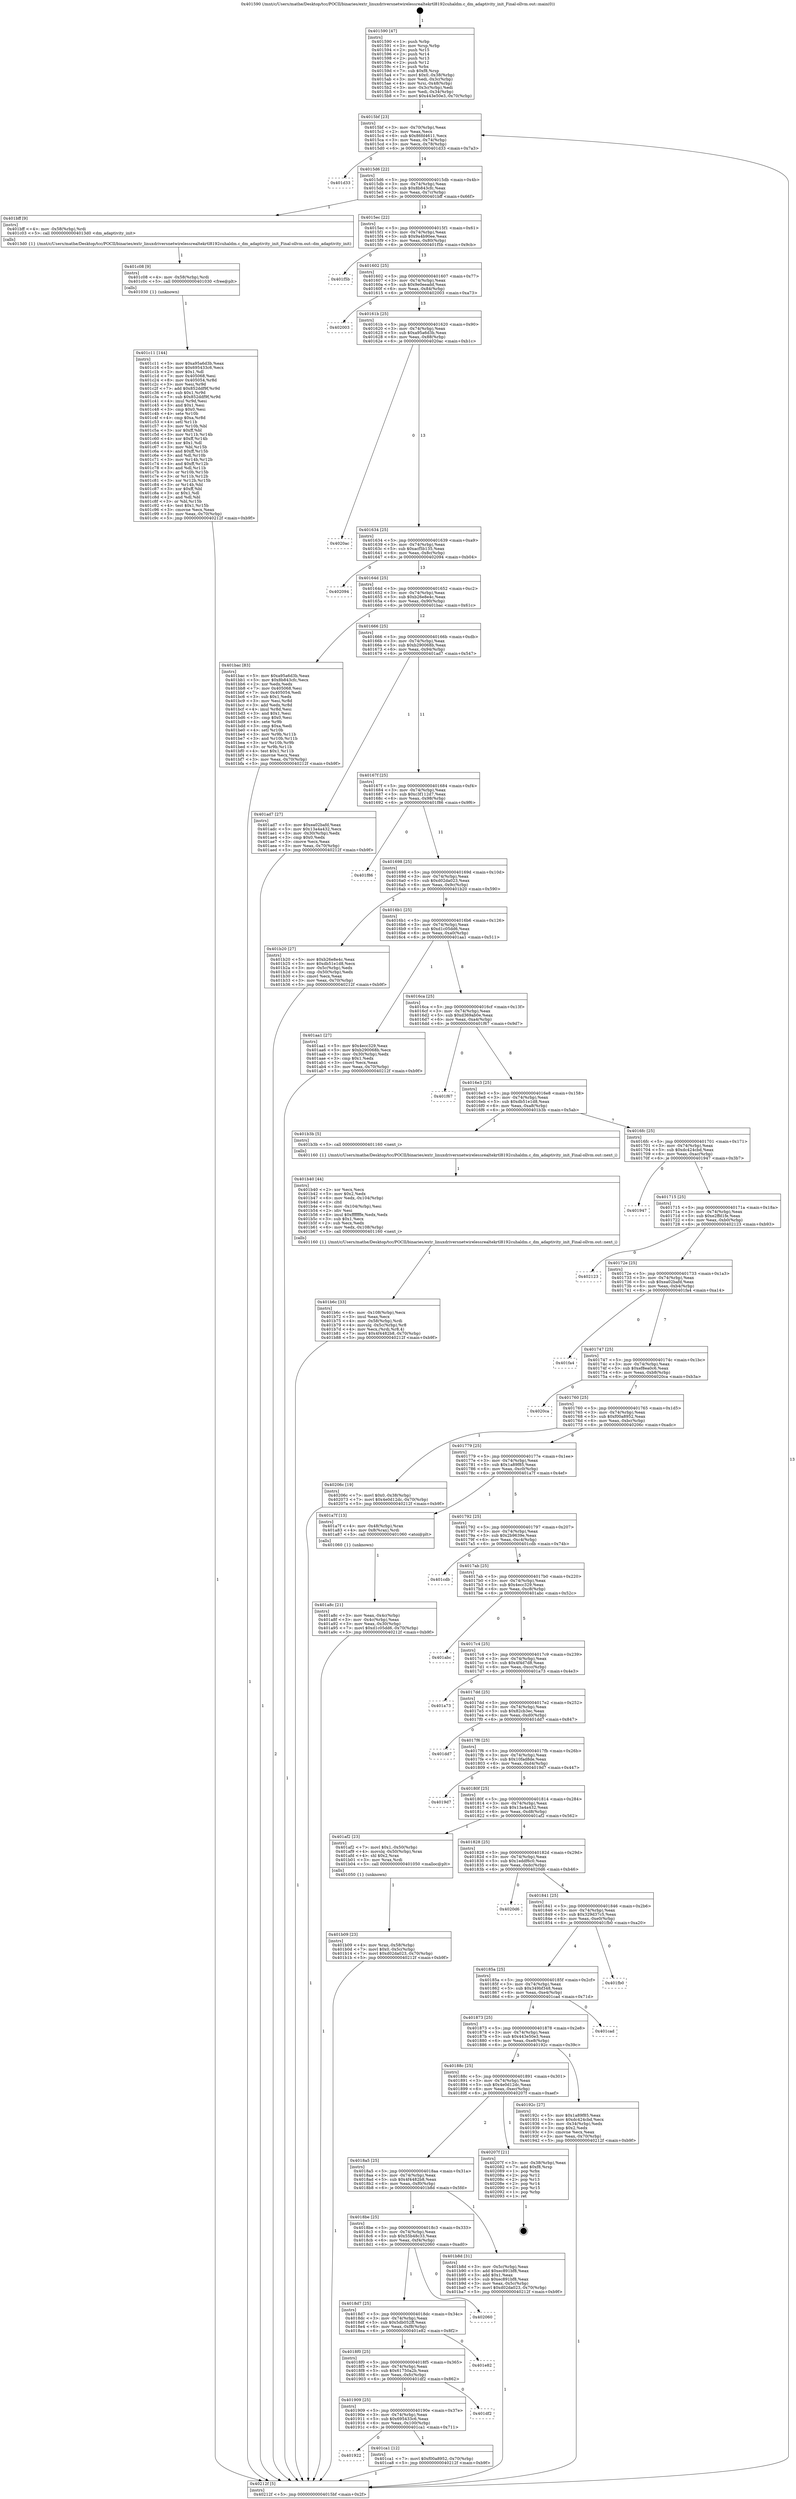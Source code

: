 digraph "0x401590" {
  label = "0x401590 (/mnt/c/Users/mathe/Desktop/tcc/POCII/binaries/extr_linuxdriversnetwirelessrealtekrtl8192cuhaldm.c_dm_adaptivity_init_Final-ollvm.out::main(0))"
  labelloc = "t"
  node[shape=record]

  Entry [label="",width=0.3,height=0.3,shape=circle,fillcolor=black,style=filled]
  "0x4015bf" [label="{
     0x4015bf [23]\l
     | [instrs]\l
     &nbsp;&nbsp;0x4015bf \<+3\>: mov -0x70(%rbp),%eax\l
     &nbsp;&nbsp;0x4015c2 \<+2\>: mov %eax,%ecx\l
     &nbsp;&nbsp;0x4015c4 \<+6\>: sub $0x86fd4611,%ecx\l
     &nbsp;&nbsp;0x4015ca \<+3\>: mov %eax,-0x74(%rbp)\l
     &nbsp;&nbsp;0x4015cd \<+3\>: mov %ecx,-0x78(%rbp)\l
     &nbsp;&nbsp;0x4015d0 \<+6\>: je 0000000000401d33 \<main+0x7a3\>\l
  }"]
  "0x401d33" [label="{
     0x401d33\l
  }", style=dashed]
  "0x4015d6" [label="{
     0x4015d6 [22]\l
     | [instrs]\l
     &nbsp;&nbsp;0x4015d6 \<+5\>: jmp 00000000004015db \<main+0x4b\>\l
     &nbsp;&nbsp;0x4015db \<+3\>: mov -0x74(%rbp),%eax\l
     &nbsp;&nbsp;0x4015de \<+5\>: sub $0x8b843cfc,%eax\l
     &nbsp;&nbsp;0x4015e3 \<+3\>: mov %eax,-0x7c(%rbp)\l
     &nbsp;&nbsp;0x4015e6 \<+6\>: je 0000000000401bff \<main+0x66f\>\l
  }"]
  Exit [label="",width=0.3,height=0.3,shape=circle,fillcolor=black,style=filled,peripheries=2]
  "0x401bff" [label="{
     0x401bff [9]\l
     | [instrs]\l
     &nbsp;&nbsp;0x401bff \<+4\>: mov -0x58(%rbp),%rdi\l
     &nbsp;&nbsp;0x401c03 \<+5\>: call 00000000004013d0 \<dm_adaptivity_init\>\l
     | [calls]\l
     &nbsp;&nbsp;0x4013d0 \{1\} (/mnt/c/Users/mathe/Desktop/tcc/POCII/binaries/extr_linuxdriversnetwirelessrealtekrtl8192cuhaldm.c_dm_adaptivity_init_Final-ollvm.out::dm_adaptivity_init)\l
  }"]
  "0x4015ec" [label="{
     0x4015ec [22]\l
     | [instrs]\l
     &nbsp;&nbsp;0x4015ec \<+5\>: jmp 00000000004015f1 \<main+0x61\>\l
     &nbsp;&nbsp;0x4015f1 \<+3\>: mov -0x74(%rbp),%eax\l
     &nbsp;&nbsp;0x4015f4 \<+5\>: sub $0x9a4b90ee,%eax\l
     &nbsp;&nbsp;0x4015f9 \<+3\>: mov %eax,-0x80(%rbp)\l
     &nbsp;&nbsp;0x4015fc \<+6\>: je 0000000000401f5b \<main+0x9cb\>\l
  }"]
  "0x401922" [label="{
     0x401922\l
  }", style=dashed]
  "0x401f5b" [label="{
     0x401f5b\l
  }", style=dashed]
  "0x401602" [label="{
     0x401602 [25]\l
     | [instrs]\l
     &nbsp;&nbsp;0x401602 \<+5\>: jmp 0000000000401607 \<main+0x77\>\l
     &nbsp;&nbsp;0x401607 \<+3\>: mov -0x74(%rbp),%eax\l
     &nbsp;&nbsp;0x40160a \<+5\>: sub $0x9e0eeadd,%eax\l
     &nbsp;&nbsp;0x40160f \<+6\>: mov %eax,-0x84(%rbp)\l
     &nbsp;&nbsp;0x401615 \<+6\>: je 0000000000402003 \<main+0xa73\>\l
  }"]
  "0x401ca1" [label="{
     0x401ca1 [12]\l
     | [instrs]\l
     &nbsp;&nbsp;0x401ca1 \<+7\>: movl $0xf00a8952,-0x70(%rbp)\l
     &nbsp;&nbsp;0x401ca8 \<+5\>: jmp 000000000040212f \<main+0xb9f\>\l
  }"]
  "0x402003" [label="{
     0x402003\l
  }", style=dashed]
  "0x40161b" [label="{
     0x40161b [25]\l
     | [instrs]\l
     &nbsp;&nbsp;0x40161b \<+5\>: jmp 0000000000401620 \<main+0x90\>\l
     &nbsp;&nbsp;0x401620 \<+3\>: mov -0x74(%rbp),%eax\l
     &nbsp;&nbsp;0x401623 \<+5\>: sub $0xa95a6d3b,%eax\l
     &nbsp;&nbsp;0x401628 \<+6\>: mov %eax,-0x88(%rbp)\l
     &nbsp;&nbsp;0x40162e \<+6\>: je 00000000004020ac \<main+0xb1c\>\l
  }"]
  "0x401909" [label="{
     0x401909 [25]\l
     | [instrs]\l
     &nbsp;&nbsp;0x401909 \<+5\>: jmp 000000000040190e \<main+0x37e\>\l
     &nbsp;&nbsp;0x40190e \<+3\>: mov -0x74(%rbp),%eax\l
     &nbsp;&nbsp;0x401911 \<+5\>: sub $0x695433c6,%eax\l
     &nbsp;&nbsp;0x401916 \<+6\>: mov %eax,-0x100(%rbp)\l
     &nbsp;&nbsp;0x40191c \<+6\>: je 0000000000401ca1 \<main+0x711\>\l
  }"]
  "0x4020ac" [label="{
     0x4020ac\l
  }", style=dashed]
  "0x401634" [label="{
     0x401634 [25]\l
     | [instrs]\l
     &nbsp;&nbsp;0x401634 \<+5\>: jmp 0000000000401639 \<main+0xa9\>\l
     &nbsp;&nbsp;0x401639 \<+3\>: mov -0x74(%rbp),%eax\l
     &nbsp;&nbsp;0x40163c \<+5\>: sub $0xacf5b135,%eax\l
     &nbsp;&nbsp;0x401641 \<+6\>: mov %eax,-0x8c(%rbp)\l
     &nbsp;&nbsp;0x401647 \<+6\>: je 0000000000402094 \<main+0xb04\>\l
  }"]
  "0x401df2" [label="{
     0x401df2\l
  }", style=dashed]
  "0x402094" [label="{
     0x402094\l
  }", style=dashed]
  "0x40164d" [label="{
     0x40164d [25]\l
     | [instrs]\l
     &nbsp;&nbsp;0x40164d \<+5\>: jmp 0000000000401652 \<main+0xc2\>\l
     &nbsp;&nbsp;0x401652 \<+3\>: mov -0x74(%rbp),%eax\l
     &nbsp;&nbsp;0x401655 \<+5\>: sub $0xb26e8e4c,%eax\l
     &nbsp;&nbsp;0x40165a \<+6\>: mov %eax,-0x90(%rbp)\l
     &nbsp;&nbsp;0x401660 \<+6\>: je 0000000000401bac \<main+0x61c\>\l
  }"]
  "0x4018f0" [label="{
     0x4018f0 [25]\l
     | [instrs]\l
     &nbsp;&nbsp;0x4018f0 \<+5\>: jmp 00000000004018f5 \<main+0x365\>\l
     &nbsp;&nbsp;0x4018f5 \<+3\>: mov -0x74(%rbp),%eax\l
     &nbsp;&nbsp;0x4018f8 \<+5\>: sub $0x61750a2b,%eax\l
     &nbsp;&nbsp;0x4018fd \<+6\>: mov %eax,-0xfc(%rbp)\l
     &nbsp;&nbsp;0x401903 \<+6\>: je 0000000000401df2 \<main+0x862\>\l
  }"]
  "0x401bac" [label="{
     0x401bac [83]\l
     | [instrs]\l
     &nbsp;&nbsp;0x401bac \<+5\>: mov $0xa95a6d3b,%eax\l
     &nbsp;&nbsp;0x401bb1 \<+5\>: mov $0x8b843cfc,%ecx\l
     &nbsp;&nbsp;0x401bb6 \<+2\>: xor %edx,%edx\l
     &nbsp;&nbsp;0x401bb8 \<+7\>: mov 0x405068,%esi\l
     &nbsp;&nbsp;0x401bbf \<+7\>: mov 0x405054,%edi\l
     &nbsp;&nbsp;0x401bc6 \<+3\>: sub $0x1,%edx\l
     &nbsp;&nbsp;0x401bc9 \<+3\>: mov %esi,%r8d\l
     &nbsp;&nbsp;0x401bcc \<+3\>: add %edx,%r8d\l
     &nbsp;&nbsp;0x401bcf \<+4\>: imul %r8d,%esi\l
     &nbsp;&nbsp;0x401bd3 \<+3\>: and $0x1,%esi\l
     &nbsp;&nbsp;0x401bd6 \<+3\>: cmp $0x0,%esi\l
     &nbsp;&nbsp;0x401bd9 \<+4\>: sete %r9b\l
     &nbsp;&nbsp;0x401bdd \<+3\>: cmp $0xa,%edi\l
     &nbsp;&nbsp;0x401be0 \<+4\>: setl %r10b\l
     &nbsp;&nbsp;0x401be4 \<+3\>: mov %r9b,%r11b\l
     &nbsp;&nbsp;0x401be7 \<+3\>: and %r10b,%r11b\l
     &nbsp;&nbsp;0x401bea \<+3\>: xor %r10b,%r9b\l
     &nbsp;&nbsp;0x401bed \<+3\>: or %r9b,%r11b\l
     &nbsp;&nbsp;0x401bf0 \<+4\>: test $0x1,%r11b\l
     &nbsp;&nbsp;0x401bf4 \<+3\>: cmovne %ecx,%eax\l
     &nbsp;&nbsp;0x401bf7 \<+3\>: mov %eax,-0x70(%rbp)\l
     &nbsp;&nbsp;0x401bfa \<+5\>: jmp 000000000040212f \<main+0xb9f\>\l
  }"]
  "0x401666" [label="{
     0x401666 [25]\l
     | [instrs]\l
     &nbsp;&nbsp;0x401666 \<+5\>: jmp 000000000040166b \<main+0xdb\>\l
     &nbsp;&nbsp;0x40166b \<+3\>: mov -0x74(%rbp),%eax\l
     &nbsp;&nbsp;0x40166e \<+5\>: sub $0xb290068b,%eax\l
     &nbsp;&nbsp;0x401673 \<+6\>: mov %eax,-0x94(%rbp)\l
     &nbsp;&nbsp;0x401679 \<+6\>: je 0000000000401ad7 \<main+0x547\>\l
  }"]
  "0x401e82" [label="{
     0x401e82\l
  }", style=dashed]
  "0x401ad7" [label="{
     0x401ad7 [27]\l
     | [instrs]\l
     &nbsp;&nbsp;0x401ad7 \<+5\>: mov $0xea02bafd,%eax\l
     &nbsp;&nbsp;0x401adc \<+5\>: mov $0x13a4a432,%ecx\l
     &nbsp;&nbsp;0x401ae1 \<+3\>: mov -0x30(%rbp),%edx\l
     &nbsp;&nbsp;0x401ae4 \<+3\>: cmp $0x0,%edx\l
     &nbsp;&nbsp;0x401ae7 \<+3\>: cmove %ecx,%eax\l
     &nbsp;&nbsp;0x401aea \<+3\>: mov %eax,-0x70(%rbp)\l
     &nbsp;&nbsp;0x401aed \<+5\>: jmp 000000000040212f \<main+0xb9f\>\l
  }"]
  "0x40167f" [label="{
     0x40167f [25]\l
     | [instrs]\l
     &nbsp;&nbsp;0x40167f \<+5\>: jmp 0000000000401684 \<main+0xf4\>\l
     &nbsp;&nbsp;0x401684 \<+3\>: mov -0x74(%rbp),%eax\l
     &nbsp;&nbsp;0x401687 \<+5\>: sub $0xc3f112d7,%eax\l
     &nbsp;&nbsp;0x40168c \<+6\>: mov %eax,-0x98(%rbp)\l
     &nbsp;&nbsp;0x401692 \<+6\>: je 0000000000401f86 \<main+0x9f6\>\l
  }"]
  "0x4018d7" [label="{
     0x4018d7 [25]\l
     | [instrs]\l
     &nbsp;&nbsp;0x4018d7 \<+5\>: jmp 00000000004018dc \<main+0x34c\>\l
     &nbsp;&nbsp;0x4018dc \<+3\>: mov -0x74(%rbp),%eax\l
     &nbsp;&nbsp;0x4018df \<+5\>: sub $0x5db052ff,%eax\l
     &nbsp;&nbsp;0x4018e4 \<+6\>: mov %eax,-0xf8(%rbp)\l
     &nbsp;&nbsp;0x4018ea \<+6\>: je 0000000000401e82 \<main+0x8f2\>\l
  }"]
  "0x401f86" [label="{
     0x401f86\l
  }", style=dashed]
  "0x401698" [label="{
     0x401698 [25]\l
     | [instrs]\l
     &nbsp;&nbsp;0x401698 \<+5\>: jmp 000000000040169d \<main+0x10d\>\l
     &nbsp;&nbsp;0x40169d \<+3\>: mov -0x74(%rbp),%eax\l
     &nbsp;&nbsp;0x4016a0 \<+5\>: sub $0xd02da023,%eax\l
     &nbsp;&nbsp;0x4016a5 \<+6\>: mov %eax,-0x9c(%rbp)\l
     &nbsp;&nbsp;0x4016ab \<+6\>: je 0000000000401b20 \<main+0x590\>\l
  }"]
  "0x402060" [label="{
     0x402060\l
  }", style=dashed]
  "0x401b20" [label="{
     0x401b20 [27]\l
     | [instrs]\l
     &nbsp;&nbsp;0x401b20 \<+5\>: mov $0xb26e8e4c,%eax\l
     &nbsp;&nbsp;0x401b25 \<+5\>: mov $0xdb51e1d8,%ecx\l
     &nbsp;&nbsp;0x401b2a \<+3\>: mov -0x5c(%rbp),%edx\l
     &nbsp;&nbsp;0x401b2d \<+3\>: cmp -0x50(%rbp),%edx\l
     &nbsp;&nbsp;0x401b30 \<+3\>: cmovl %ecx,%eax\l
     &nbsp;&nbsp;0x401b33 \<+3\>: mov %eax,-0x70(%rbp)\l
     &nbsp;&nbsp;0x401b36 \<+5\>: jmp 000000000040212f \<main+0xb9f\>\l
  }"]
  "0x4016b1" [label="{
     0x4016b1 [25]\l
     | [instrs]\l
     &nbsp;&nbsp;0x4016b1 \<+5\>: jmp 00000000004016b6 \<main+0x126\>\l
     &nbsp;&nbsp;0x4016b6 \<+3\>: mov -0x74(%rbp),%eax\l
     &nbsp;&nbsp;0x4016b9 \<+5\>: sub $0xd1c05dd6,%eax\l
     &nbsp;&nbsp;0x4016be \<+6\>: mov %eax,-0xa0(%rbp)\l
     &nbsp;&nbsp;0x4016c4 \<+6\>: je 0000000000401aa1 \<main+0x511\>\l
  }"]
  "0x401c11" [label="{
     0x401c11 [144]\l
     | [instrs]\l
     &nbsp;&nbsp;0x401c11 \<+5\>: mov $0xa95a6d3b,%eax\l
     &nbsp;&nbsp;0x401c16 \<+5\>: mov $0x695433c6,%ecx\l
     &nbsp;&nbsp;0x401c1b \<+2\>: mov $0x1,%dl\l
     &nbsp;&nbsp;0x401c1d \<+7\>: mov 0x405068,%esi\l
     &nbsp;&nbsp;0x401c24 \<+8\>: mov 0x405054,%r8d\l
     &nbsp;&nbsp;0x401c2c \<+3\>: mov %esi,%r9d\l
     &nbsp;&nbsp;0x401c2f \<+7\>: add $0x852ddf9f,%r9d\l
     &nbsp;&nbsp;0x401c36 \<+4\>: sub $0x1,%r9d\l
     &nbsp;&nbsp;0x401c3a \<+7\>: sub $0x852ddf9f,%r9d\l
     &nbsp;&nbsp;0x401c41 \<+4\>: imul %r9d,%esi\l
     &nbsp;&nbsp;0x401c45 \<+3\>: and $0x1,%esi\l
     &nbsp;&nbsp;0x401c48 \<+3\>: cmp $0x0,%esi\l
     &nbsp;&nbsp;0x401c4b \<+4\>: sete %r10b\l
     &nbsp;&nbsp;0x401c4f \<+4\>: cmp $0xa,%r8d\l
     &nbsp;&nbsp;0x401c53 \<+4\>: setl %r11b\l
     &nbsp;&nbsp;0x401c57 \<+3\>: mov %r10b,%bl\l
     &nbsp;&nbsp;0x401c5a \<+3\>: xor $0xff,%bl\l
     &nbsp;&nbsp;0x401c5d \<+3\>: mov %r11b,%r14b\l
     &nbsp;&nbsp;0x401c60 \<+4\>: xor $0xff,%r14b\l
     &nbsp;&nbsp;0x401c64 \<+3\>: xor $0x1,%dl\l
     &nbsp;&nbsp;0x401c67 \<+3\>: mov %bl,%r15b\l
     &nbsp;&nbsp;0x401c6a \<+4\>: and $0xff,%r15b\l
     &nbsp;&nbsp;0x401c6e \<+3\>: and %dl,%r10b\l
     &nbsp;&nbsp;0x401c71 \<+3\>: mov %r14b,%r12b\l
     &nbsp;&nbsp;0x401c74 \<+4\>: and $0xff,%r12b\l
     &nbsp;&nbsp;0x401c78 \<+3\>: and %dl,%r11b\l
     &nbsp;&nbsp;0x401c7b \<+3\>: or %r10b,%r15b\l
     &nbsp;&nbsp;0x401c7e \<+3\>: or %r11b,%r12b\l
     &nbsp;&nbsp;0x401c81 \<+3\>: xor %r12b,%r15b\l
     &nbsp;&nbsp;0x401c84 \<+3\>: or %r14b,%bl\l
     &nbsp;&nbsp;0x401c87 \<+3\>: xor $0xff,%bl\l
     &nbsp;&nbsp;0x401c8a \<+3\>: or $0x1,%dl\l
     &nbsp;&nbsp;0x401c8d \<+2\>: and %dl,%bl\l
     &nbsp;&nbsp;0x401c8f \<+3\>: or %bl,%r15b\l
     &nbsp;&nbsp;0x401c92 \<+4\>: test $0x1,%r15b\l
     &nbsp;&nbsp;0x401c96 \<+3\>: cmovne %ecx,%eax\l
     &nbsp;&nbsp;0x401c99 \<+3\>: mov %eax,-0x70(%rbp)\l
     &nbsp;&nbsp;0x401c9c \<+5\>: jmp 000000000040212f \<main+0xb9f\>\l
  }"]
  "0x401aa1" [label="{
     0x401aa1 [27]\l
     | [instrs]\l
     &nbsp;&nbsp;0x401aa1 \<+5\>: mov $0x4ecc329,%eax\l
     &nbsp;&nbsp;0x401aa6 \<+5\>: mov $0xb290068b,%ecx\l
     &nbsp;&nbsp;0x401aab \<+3\>: mov -0x30(%rbp),%edx\l
     &nbsp;&nbsp;0x401aae \<+3\>: cmp $0x1,%edx\l
     &nbsp;&nbsp;0x401ab1 \<+3\>: cmovl %ecx,%eax\l
     &nbsp;&nbsp;0x401ab4 \<+3\>: mov %eax,-0x70(%rbp)\l
     &nbsp;&nbsp;0x401ab7 \<+5\>: jmp 000000000040212f \<main+0xb9f\>\l
  }"]
  "0x4016ca" [label="{
     0x4016ca [25]\l
     | [instrs]\l
     &nbsp;&nbsp;0x4016ca \<+5\>: jmp 00000000004016cf \<main+0x13f\>\l
     &nbsp;&nbsp;0x4016cf \<+3\>: mov -0x74(%rbp),%eax\l
     &nbsp;&nbsp;0x4016d2 \<+5\>: sub $0xd369ab0e,%eax\l
     &nbsp;&nbsp;0x4016d7 \<+6\>: mov %eax,-0xa4(%rbp)\l
     &nbsp;&nbsp;0x4016dd \<+6\>: je 0000000000401f67 \<main+0x9d7\>\l
  }"]
  "0x401c08" [label="{
     0x401c08 [9]\l
     | [instrs]\l
     &nbsp;&nbsp;0x401c08 \<+4\>: mov -0x58(%rbp),%rdi\l
     &nbsp;&nbsp;0x401c0c \<+5\>: call 0000000000401030 \<free@plt\>\l
     | [calls]\l
     &nbsp;&nbsp;0x401030 \{1\} (unknown)\l
  }"]
  "0x401f67" [label="{
     0x401f67\l
  }", style=dashed]
  "0x4016e3" [label="{
     0x4016e3 [25]\l
     | [instrs]\l
     &nbsp;&nbsp;0x4016e3 \<+5\>: jmp 00000000004016e8 \<main+0x158\>\l
     &nbsp;&nbsp;0x4016e8 \<+3\>: mov -0x74(%rbp),%eax\l
     &nbsp;&nbsp;0x4016eb \<+5\>: sub $0xdb51e1d8,%eax\l
     &nbsp;&nbsp;0x4016f0 \<+6\>: mov %eax,-0xa8(%rbp)\l
     &nbsp;&nbsp;0x4016f6 \<+6\>: je 0000000000401b3b \<main+0x5ab\>\l
  }"]
  "0x4018be" [label="{
     0x4018be [25]\l
     | [instrs]\l
     &nbsp;&nbsp;0x4018be \<+5\>: jmp 00000000004018c3 \<main+0x333\>\l
     &nbsp;&nbsp;0x4018c3 \<+3\>: mov -0x74(%rbp),%eax\l
     &nbsp;&nbsp;0x4018c6 \<+5\>: sub $0x55b48c33,%eax\l
     &nbsp;&nbsp;0x4018cb \<+6\>: mov %eax,-0xf4(%rbp)\l
     &nbsp;&nbsp;0x4018d1 \<+6\>: je 0000000000402060 \<main+0xad0\>\l
  }"]
  "0x401b3b" [label="{
     0x401b3b [5]\l
     | [instrs]\l
     &nbsp;&nbsp;0x401b3b \<+5\>: call 0000000000401160 \<next_i\>\l
     | [calls]\l
     &nbsp;&nbsp;0x401160 \{1\} (/mnt/c/Users/mathe/Desktop/tcc/POCII/binaries/extr_linuxdriversnetwirelessrealtekrtl8192cuhaldm.c_dm_adaptivity_init_Final-ollvm.out::next_i)\l
  }"]
  "0x4016fc" [label="{
     0x4016fc [25]\l
     | [instrs]\l
     &nbsp;&nbsp;0x4016fc \<+5\>: jmp 0000000000401701 \<main+0x171\>\l
     &nbsp;&nbsp;0x401701 \<+3\>: mov -0x74(%rbp),%eax\l
     &nbsp;&nbsp;0x401704 \<+5\>: sub $0xdc424cbd,%eax\l
     &nbsp;&nbsp;0x401709 \<+6\>: mov %eax,-0xac(%rbp)\l
     &nbsp;&nbsp;0x40170f \<+6\>: je 0000000000401947 \<main+0x3b7\>\l
  }"]
  "0x401b8d" [label="{
     0x401b8d [31]\l
     | [instrs]\l
     &nbsp;&nbsp;0x401b8d \<+3\>: mov -0x5c(%rbp),%eax\l
     &nbsp;&nbsp;0x401b90 \<+5\>: add $0xec891bf8,%eax\l
     &nbsp;&nbsp;0x401b95 \<+3\>: add $0x1,%eax\l
     &nbsp;&nbsp;0x401b98 \<+5\>: sub $0xec891bf8,%eax\l
     &nbsp;&nbsp;0x401b9d \<+3\>: mov %eax,-0x5c(%rbp)\l
     &nbsp;&nbsp;0x401ba0 \<+7\>: movl $0xd02da023,-0x70(%rbp)\l
     &nbsp;&nbsp;0x401ba7 \<+5\>: jmp 000000000040212f \<main+0xb9f\>\l
  }"]
  "0x401947" [label="{
     0x401947\l
  }", style=dashed]
  "0x401715" [label="{
     0x401715 [25]\l
     | [instrs]\l
     &nbsp;&nbsp;0x401715 \<+5\>: jmp 000000000040171a \<main+0x18a\>\l
     &nbsp;&nbsp;0x40171a \<+3\>: mov -0x74(%rbp),%eax\l
     &nbsp;&nbsp;0x40171d \<+5\>: sub $0xe2ffd1fe,%eax\l
     &nbsp;&nbsp;0x401722 \<+6\>: mov %eax,-0xb0(%rbp)\l
     &nbsp;&nbsp;0x401728 \<+6\>: je 0000000000402123 \<main+0xb93\>\l
  }"]
  "0x4018a5" [label="{
     0x4018a5 [25]\l
     | [instrs]\l
     &nbsp;&nbsp;0x4018a5 \<+5\>: jmp 00000000004018aa \<main+0x31a\>\l
     &nbsp;&nbsp;0x4018aa \<+3\>: mov -0x74(%rbp),%eax\l
     &nbsp;&nbsp;0x4018ad \<+5\>: sub $0x4f4482b8,%eax\l
     &nbsp;&nbsp;0x4018b2 \<+6\>: mov %eax,-0xf0(%rbp)\l
     &nbsp;&nbsp;0x4018b8 \<+6\>: je 0000000000401b8d \<main+0x5fd\>\l
  }"]
  "0x402123" [label="{
     0x402123\l
  }", style=dashed]
  "0x40172e" [label="{
     0x40172e [25]\l
     | [instrs]\l
     &nbsp;&nbsp;0x40172e \<+5\>: jmp 0000000000401733 \<main+0x1a3\>\l
     &nbsp;&nbsp;0x401733 \<+3\>: mov -0x74(%rbp),%eax\l
     &nbsp;&nbsp;0x401736 \<+5\>: sub $0xea02bafd,%eax\l
     &nbsp;&nbsp;0x40173b \<+6\>: mov %eax,-0xb4(%rbp)\l
     &nbsp;&nbsp;0x401741 \<+6\>: je 0000000000401fa4 \<main+0xa14\>\l
  }"]
  "0x40207f" [label="{
     0x40207f [21]\l
     | [instrs]\l
     &nbsp;&nbsp;0x40207f \<+3\>: mov -0x38(%rbp),%eax\l
     &nbsp;&nbsp;0x402082 \<+7\>: add $0xf8,%rsp\l
     &nbsp;&nbsp;0x402089 \<+1\>: pop %rbx\l
     &nbsp;&nbsp;0x40208a \<+2\>: pop %r12\l
     &nbsp;&nbsp;0x40208c \<+2\>: pop %r13\l
     &nbsp;&nbsp;0x40208e \<+2\>: pop %r14\l
     &nbsp;&nbsp;0x402090 \<+2\>: pop %r15\l
     &nbsp;&nbsp;0x402092 \<+1\>: pop %rbp\l
     &nbsp;&nbsp;0x402093 \<+1\>: ret\l
  }"]
  "0x401fa4" [label="{
     0x401fa4\l
  }", style=dashed]
  "0x401747" [label="{
     0x401747 [25]\l
     | [instrs]\l
     &nbsp;&nbsp;0x401747 \<+5\>: jmp 000000000040174c \<main+0x1bc\>\l
     &nbsp;&nbsp;0x40174c \<+3\>: mov -0x74(%rbp),%eax\l
     &nbsp;&nbsp;0x40174f \<+5\>: sub $0xef8ea0c6,%eax\l
     &nbsp;&nbsp;0x401754 \<+6\>: mov %eax,-0xb8(%rbp)\l
     &nbsp;&nbsp;0x40175a \<+6\>: je 00000000004020ca \<main+0xb3a\>\l
  }"]
  "0x401b6c" [label="{
     0x401b6c [33]\l
     | [instrs]\l
     &nbsp;&nbsp;0x401b6c \<+6\>: mov -0x108(%rbp),%ecx\l
     &nbsp;&nbsp;0x401b72 \<+3\>: imul %eax,%ecx\l
     &nbsp;&nbsp;0x401b75 \<+4\>: mov -0x58(%rbp),%rdi\l
     &nbsp;&nbsp;0x401b79 \<+4\>: movslq -0x5c(%rbp),%r8\l
     &nbsp;&nbsp;0x401b7d \<+4\>: mov %ecx,(%rdi,%r8,4)\l
     &nbsp;&nbsp;0x401b81 \<+7\>: movl $0x4f4482b8,-0x70(%rbp)\l
     &nbsp;&nbsp;0x401b88 \<+5\>: jmp 000000000040212f \<main+0xb9f\>\l
  }"]
  "0x4020ca" [label="{
     0x4020ca\l
  }", style=dashed]
  "0x401760" [label="{
     0x401760 [25]\l
     | [instrs]\l
     &nbsp;&nbsp;0x401760 \<+5\>: jmp 0000000000401765 \<main+0x1d5\>\l
     &nbsp;&nbsp;0x401765 \<+3\>: mov -0x74(%rbp),%eax\l
     &nbsp;&nbsp;0x401768 \<+5\>: sub $0xf00a8952,%eax\l
     &nbsp;&nbsp;0x40176d \<+6\>: mov %eax,-0xbc(%rbp)\l
     &nbsp;&nbsp;0x401773 \<+6\>: je 000000000040206c \<main+0xadc\>\l
  }"]
  "0x401b40" [label="{
     0x401b40 [44]\l
     | [instrs]\l
     &nbsp;&nbsp;0x401b40 \<+2\>: xor %ecx,%ecx\l
     &nbsp;&nbsp;0x401b42 \<+5\>: mov $0x2,%edx\l
     &nbsp;&nbsp;0x401b47 \<+6\>: mov %edx,-0x104(%rbp)\l
     &nbsp;&nbsp;0x401b4d \<+1\>: cltd\l
     &nbsp;&nbsp;0x401b4e \<+6\>: mov -0x104(%rbp),%esi\l
     &nbsp;&nbsp;0x401b54 \<+2\>: idiv %esi\l
     &nbsp;&nbsp;0x401b56 \<+6\>: imul $0xfffffffe,%edx,%edx\l
     &nbsp;&nbsp;0x401b5c \<+3\>: sub $0x1,%ecx\l
     &nbsp;&nbsp;0x401b5f \<+2\>: sub %ecx,%edx\l
     &nbsp;&nbsp;0x401b61 \<+6\>: mov %edx,-0x108(%rbp)\l
     &nbsp;&nbsp;0x401b67 \<+5\>: call 0000000000401160 \<next_i\>\l
     | [calls]\l
     &nbsp;&nbsp;0x401160 \{1\} (/mnt/c/Users/mathe/Desktop/tcc/POCII/binaries/extr_linuxdriversnetwirelessrealtekrtl8192cuhaldm.c_dm_adaptivity_init_Final-ollvm.out::next_i)\l
  }"]
  "0x40206c" [label="{
     0x40206c [19]\l
     | [instrs]\l
     &nbsp;&nbsp;0x40206c \<+7\>: movl $0x0,-0x38(%rbp)\l
     &nbsp;&nbsp;0x402073 \<+7\>: movl $0x4e0d12dc,-0x70(%rbp)\l
     &nbsp;&nbsp;0x40207a \<+5\>: jmp 000000000040212f \<main+0xb9f\>\l
  }"]
  "0x401779" [label="{
     0x401779 [25]\l
     | [instrs]\l
     &nbsp;&nbsp;0x401779 \<+5\>: jmp 000000000040177e \<main+0x1ee\>\l
     &nbsp;&nbsp;0x40177e \<+3\>: mov -0x74(%rbp),%eax\l
     &nbsp;&nbsp;0x401781 \<+5\>: sub $0x1a89f85,%eax\l
     &nbsp;&nbsp;0x401786 \<+6\>: mov %eax,-0xc0(%rbp)\l
     &nbsp;&nbsp;0x40178c \<+6\>: je 0000000000401a7f \<main+0x4ef\>\l
  }"]
  "0x401b09" [label="{
     0x401b09 [23]\l
     | [instrs]\l
     &nbsp;&nbsp;0x401b09 \<+4\>: mov %rax,-0x58(%rbp)\l
     &nbsp;&nbsp;0x401b0d \<+7\>: movl $0x0,-0x5c(%rbp)\l
     &nbsp;&nbsp;0x401b14 \<+7\>: movl $0xd02da023,-0x70(%rbp)\l
     &nbsp;&nbsp;0x401b1b \<+5\>: jmp 000000000040212f \<main+0xb9f\>\l
  }"]
  "0x401a7f" [label="{
     0x401a7f [13]\l
     | [instrs]\l
     &nbsp;&nbsp;0x401a7f \<+4\>: mov -0x48(%rbp),%rax\l
     &nbsp;&nbsp;0x401a83 \<+4\>: mov 0x8(%rax),%rdi\l
     &nbsp;&nbsp;0x401a87 \<+5\>: call 0000000000401060 \<atoi@plt\>\l
     | [calls]\l
     &nbsp;&nbsp;0x401060 \{1\} (unknown)\l
  }"]
  "0x401792" [label="{
     0x401792 [25]\l
     | [instrs]\l
     &nbsp;&nbsp;0x401792 \<+5\>: jmp 0000000000401797 \<main+0x207\>\l
     &nbsp;&nbsp;0x401797 \<+3\>: mov -0x74(%rbp),%eax\l
     &nbsp;&nbsp;0x40179a \<+5\>: sub $0x2b9639e,%eax\l
     &nbsp;&nbsp;0x40179f \<+6\>: mov %eax,-0xc4(%rbp)\l
     &nbsp;&nbsp;0x4017a5 \<+6\>: je 0000000000401cdb \<main+0x74b\>\l
  }"]
  "0x401a8c" [label="{
     0x401a8c [21]\l
     | [instrs]\l
     &nbsp;&nbsp;0x401a8c \<+3\>: mov %eax,-0x4c(%rbp)\l
     &nbsp;&nbsp;0x401a8f \<+3\>: mov -0x4c(%rbp),%eax\l
     &nbsp;&nbsp;0x401a92 \<+3\>: mov %eax,-0x30(%rbp)\l
     &nbsp;&nbsp;0x401a95 \<+7\>: movl $0xd1c05dd6,-0x70(%rbp)\l
     &nbsp;&nbsp;0x401a9c \<+5\>: jmp 000000000040212f \<main+0xb9f\>\l
  }"]
  "0x401cdb" [label="{
     0x401cdb\l
  }", style=dashed]
  "0x4017ab" [label="{
     0x4017ab [25]\l
     | [instrs]\l
     &nbsp;&nbsp;0x4017ab \<+5\>: jmp 00000000004017b0 \<main+0x220\>\l
     &nbsp;&nbsp;0x4017b0 \<+3\>: mov -0x74(%rbp),%eax\l
     &nbsp;&nbsp;0x4017b3 \<+5\>: sub $0x4ecc329,%eax\l
     &nbsp;&nbsp;0x4017b8 \<+6\>: mov %eax,-0xc8(%rbp)\l
     &nbsp;&nbsp;0x4017be \<+6\>: je 0000000000401abc \<main+0x52c\>\l
  }"]
  "0x401590" [label="{
     0x401590 [47]\l
     | [instrs]\l
     &nbsp;&nbsp;0x401590 \<+1\>: push %rbp\l
     &nbsp;&nbsp;0x401591 \<+3\>: mov %rsp,%rbp\l
     &nbsp;&nbsp;0x401594 \<+2\>: push %r15\l
     &nbsp;&nbsp;0x401596 \<+2\>: push %r14\l
     &nbsp;&nbsp;0x401598 \<+2\>: push %r13\l
     &nbsp;&nbsp;0x40159a \<+2\>: push %r12\l
     &nbsp;&nbsp;0x40159c \<+1\>: push %rbx\l
     &nbsp;&nbsp;0x40159d \<+7\>: sub $0xf8,%rsp\l
     &nbsp;&nbsp;0x4015a4 \<+7\>: movl $0x0,-0x38(%rbp)\l
     &nbsp;&nbsp;0x4015ab \<+3\>: mov %edi,-0x3c(%rbp)\l
     &nbsp;&nbsp;0x4015ae \<+4\>: mov %rsi,-0x48(%rbp)\l
     &nbsp;&nbsp;0x4015b2 \<+3\>: mov -0x3c(%rbp),%edi\l
     &nbsp;&nbsp;0x4015b5 \<+3\>: mov %edi,-0x34(%rbp)\l
     &nbsp;&nbsp;0x4015b8 \<+7\>: movl $0x443e50e3,-0x70(%rbp)\l
  }"]
  "0x401abc" [label="{
     0x401abc\l
  }", style=dashed]
  "0x4017c4" [label="{
     0x4017c4 [25]\l
     | [instrs]\l
     &nbsp;&nbsp;0x4017c4 \<+5\>: jmp 00000000004017c9 \<main+0x239\>\l
     &nbsp;&nbsp;0x4017c9 \<+3\>: mov -0x74(%rbp),%eax\l
     &nbsp;&nbsp;0x4017cc \<+5\>: sub $0x4f4d7d8,%eax\l
     &nbsp;&nbsp;0x4017d1 \<+6\>: mov %eax,-0xcc(%rbp)\l
     &nbsp;&nbsp;0x4017d7 \<+6\>: je 0000000000401a73 \<main+0x4e3\>\l
  }"]
  "0x40212f" [label="{
     0x40212f [5]\l
     | [instrs]\l
     &nbsp;&nbsp;0x40212f \<+5\>: jmp 00000000004015bf \<main+0x2f\>\l
  }"]
  "0x401a73" [label="{
     0x401a73\l
  }", style=dashed]
  "0x4017dd" [label="{
     0x4017dd [25]\l
     | [instrs]\l
     &nbsp;&nbsp;0x4017dd \<+5\>: jmp 00000000004017e2 \<main+0x252\>\l
     &nbsp;&nbsp;0x4017e2 \<+3\>: mov -0x74(%rbp),%eax\l
     &nbsp;&nbsp;0x4017e5 \<+5\>: sub $0x82cb3ec,%eax\l
     &nbsp;&nbsp;0x4017ea \<+6\>: mov %eax,-0xd0(%rbp)\l
     &nbsp;&nbsp;0x4017f0 \<+6\>: je 0000000000401dd7 \<main+0x847\>\l
  }"]
  "0x40188c" [label="{
     0x40188c [25]\l
     | [instrs]\l
     &nbsp;&nbsp;0x40188c \<+5\>: jmp 0000000000401891 \<main+0x301\>\l
     &nbsp;&nbsp;0x401891 \<+3\>: mov -0x74(%rbp),%eax\l
     &nbsp;&nbsp;0x401894 \<+5\>: sub $0x4e0d12dc,%eax\l
     &nbsp;&nbsp;0x401899 \<+6\>: mov %eax,-0xec(%rbp)\l
     &nbsp;&nbsp;0x40189f \<+6\>: je 000000000040207f \<main+0xaef\>\l
  }"]
  "0x401dd7" [label="{
     0x401dd7\l
  }", style=dashed]
  "0x4017f6" [label="{
     0x4017f6 [25]\l
     | [instrs]\l
     &nbsp;&nbsp;0x4017f6 \<+5\>: jmp 00000000004017fb \<main+0x26b\>\l
     &nbsp;&nbsp;0x4017fb \<+3\>: mov -0x74(%rbp),%eax\l
     &nbsp;&nbsp;0x4017fe \<+5\>: sub $0x10fad8de,%eax\l
     &nbsp;&nbsp;0x401803 \<+6\>: mov %eax,-0xd4(%rbp)\l
     &nbsp;&nbsp;0x401809 \<+6\>: je 00000000004019d7 \<main+0x447\>\l
  }"]
  "0x40192c" [label="{
     0x40192c [27]\l
     | [instrs]\l
     &nbsp;&nbsp;0x40192c \<+5\>: mov $0x1a89f85,%eax\l
     &nbsp;&nbsp;0x401931 \<+5\>: mov $0xdc424cbd,%ecx\l
     &nbsp;&nbsp;0x401936 \<+3\>: mov -0x34(%rbp),%edx\l
     &nbsp;&nbsp;0x401939 \<+3\>: cmp $0x2,%edx\l
     &nbsp;&nbsp;0x40193c \<+3\>: cmovne %ecx,%eax\l
     &nbsp;&nbsp;0x40193f \<+3\>: mov %eax,-0x70(%rbp)\l
     &nbsp;&nbsp;0x401942 \<+5\>: jmp 000000000040212f \<main+0xb9f\>\l
  }"]
  "0x4019d7" [label="{
     0x4019d7\l
  }", style=dashed]
  "0x40180f" [label="{
     0x40180f [25]\l
     | [instrs]\l
     &nbsp;&nbsp;0x40180f \<+5\>: jmp 0000000000401814 \<main+0x284\>\l
     &nbsp;&nbsp;0x401814 \<+3\>: mov -0x74(%rbp),%eax\l
     &nbsp;&nbsp;0x401817 \<+5\>: sub $0x13a4a432,%eax\l
     &nbsp;&nbsp;0x40181c \<+6\>: mov %eax,-0xd8(%rbp)\l
     &nbsp;&nbsp;0x401822 \<+6\>: je 0000000000401af2 \<main+0x562\>\l
  }"]
  "0x401873" [label="{
     0x401873 [25]\l
     | [instrs]\l
     &nbsp;&nbsp;0x401873 \<+5\>: jmp 0000000000401878 \<main+0x2e8\>\l
     &nbsp;&nbsp;0x401878 \<+3\>: mov -0x74(%rbp),%eax\l
     &nbsp;&nbsp;0x40187b \<+5\>: sub $0x443e50e3,%eax\l
     &nbsp;&nbsp;0x401880 \<+6\>: mov %eax,-0xe8(%rbp)\l
     &nbsp;&nbsp;0x401886 \<+6\>: je 000000000040192c \<main+0x39c\>\l
  }"]
  "0x401af2" [label="{
     0x401af2 [23]\l
     | [instrs]\l
     &nbsp;&nbsp;0x401af2 \<+7\>: movl $0x1,-0x50(%rbp)\l
     &nbsp;&nbsp;0x401af9 \<+4\>: movslq -0x50(%rbp),%rax\l
     &nbsp;&nbsp;0x401afd \<+4\>: shl $0x2,%rax\l
     &nbsp;&nbsp;0x401b01 \<+3\>: mov %rax,%rdi\l
     &nbsp;&nbsp;0x401b04 \<+5\>: call 0000000000401050 \<malloc@plt\>\l
     | [calls]\l
     &nbsp;&nbsp;0x401050 \{1\} (unknown)\l
  }"]
  "0x401828" [label="{
     0x401828 [25]\l
     | [instrs]\l
     &nbsp;&nbsp;0x401828 \<+5\>: jmp 000000000040182d \<main+0x29d\>\l
     &nbsp;&nbsp;0x40182d \<+3\>: mov -0x74(%rbp),%eax\l
     &nbsp;&nbsp;0x401830 \<+5\>: sub $0x1eddf6c0,%eax\l
     &nbsp;&nbsp;0x401835 \<+6\>: mov %eax,-0xdc(%rbp)\l
     &nbsp;&nbsp;0x40183b \<+6\>: je 00000000004020d6 \<main+0xb46\>\l
  }"]
  "0x401cad" [label="{
     0x401cad\l
  }", style=dashed]
  "0x4020d6" [label="{
     0x4020d6\l
  }", style=dashed]
  "0x401841" [label="{
     0x401841 [25]\l
     | [instrs]\l
     &nbsp;&nbsp;0x401841 \<+5\>: jmp 0000000000401846 \<main+0x2b6\>\l
     &nbsp;&nbsp;0x401846 \<+3\>: mov -0x74(%rbp),%eax\l
     &nbsp;&nbsp;0x401849 \<+5\>: sub $0x329d37c5,%eax\l
     &nbsp;&nbsp;0x40184e \<+6\>: mov %eax,-0xe0(%rbp)\l
     &nbsp;&nbsp;0x401854 \<+6\>: je 0000000000401fb0 \<main+0xa20\>\l
  }"]
  "0x40185a" [label="{
     0x40185a [25]\l
     | [instrs]\l
     &nbsp;&nbsp;0x40185a \<+5\>: jmp 000000000040185f \<main+0x2cf\>\l
     &nbsp;&nbsp;0x40185f \<+3\>: mov -0x74(%rbp),%eax\l
     &nbsp;&nbsp;0x401862 \<+5\>: sub $0x349bf348,%eax\l
     &nbsp;&nbsp;0x401867 \<+6\>: mov %eax,-0xe4(%rbp)\l
     &nbsp;&nbsp;0x40186d \<+6\>: je 0000000000401cad \<main+0x71d\>\l
  }"]
  "0x401fb0" [label="{
     0x401fb0\l
  }", style=dashed]
  Entry -> "0x401590" [label=" 1"]
  "0x4015bf" -> "0x401d33" [label=" 0"]
  "0x4015bf" -> "0x4015d6" [label=" 14"]
  "0x40207f" -> Exit [label=" 1"]
  "0x4015d6" -> "0x401bff" [label=" 1"]
  "0x4015d6" -> "0x4015ec" [label=" 13"]
  "0x40206c" -> "0x40212f" [label=" 1"]
  "0x4015ec" -> "0x401f5b" [label=" 0"]
  "0x4015ec" -> "0x401602" [label=" 13"]
  "0x401ca1" -> "0x40212f" [label=" 1"]
  "0x401602" -> "0x402003" [label=" 0"]
  "0x401602" -> "0x40161b" [label=" 13"]
  "0x401909" -> "0x401922" [label=" 0"]
  "0x40161b" -> "0x4020ac" [label=" 0"]
  "0x40161b" -> "0x401634" [label=" 13"]
  "0x401909" -> "0x401ca1" [label=" 1"]
  "0x401634" -> "0x402094" [label=" 0"]
  "0x401634" -> "0x40164d" [label=" 13"]
  "0x4018f0" -> "0x401909" [label=" 1"]
  "0x40164d" -> "0x401bac" [label=" 1"]
  "0x40164d" -> "0x401666" [label=" 12"]
  "0x4018f0" -> "0x401df2" [label=" 0"]
  "0x401666" -> "0x401ad7" [label=" 1"]
  "0x401666" -> "0x40167f" [label=" 11"]
  "0x4018d7" -> "0x4018f0" [label=" 1"]
  "0x40167f" -> "0x401f86" [label=" 0"]
  "0x40167f" -> "0x401698" [label=" 11"]
  "0x4018d7" -> "0x401e82" [label=" 0"]
  "0x401698" -> "0x401b20" [label=" 2"]
  "0x401698" -> "0x4016b1" [label=" 9"]
  "0x4018be" -> "0x4018d7" [label=" 1"]
  "0x4016b1" -> "0x401aa1" [label=" 1"]
  "0x4016b1" -> "0x4016ca" [label=" 8"]
  "0x4018be" -> "0x402060" [label=" 0"]
  "0x4016ca" -> "0x401f67" [label=" 0"]
  "0x4016ca" -> "0x4016e3" [label=" 8"]
  "0x401c11" -> "0x40212f" [label=" 1"]
  "0x4016e3" -> "0x401b3b" [label=" 1"]
  "0x4016e3" -> "0x4016fc" [label=" 7"]
  "0x401c08" -> "0x401c11" [label=" 1"]
  "0x4016fc" -> "0x401947" [label=" 0"]
  "0x4016fc" -> "0x401715" [label=" 7"]
  "0x401bff" -> "0x401c08" [label=" 1"]
  "0x401715" -> "0x402123" [label=" 0"]
  "0x401715" -> "0x40172e" [label=" 7"]
  "0x401b8d" -> "0x40212f" [label=" 1"]
  "0x40172e" -> "0x401fa4" [label=" 0"]
  "0x40172e" -> "0x401747" [label=" 7"]
  "0x4018a5" -> "0x4018be" [label=" 1"]
  "0x401747" -> "0x4020ca" [label=" 0"]
  "0x401747" -> "0x401760" [label=" 7"]
  "0x401bac" -> "0x40212f" [label=" 1"]
  "0x401760" -> "0x40206c" [label=" 1"]
  "0x401760" -> "0x401779" [label=" 6"]
  "0x40188c" -> "0x4018a5" [label=" 2"]
  "0x401779" -> "0x401a7f" [label=" 1"]
  "0x401779" -> "0x401792" [label=" 5"]
  "0x40188c" -> "0x40207f" [label=" 1"]
  "0x401792" -> "0x401cdb" [label=" 0"]
  "0x401792" -> "0x4017ab" [label=" 5"]
  "0x4018a5" -> "0x401b8d" [label=" 1"]
  "0x4017ab" -> "0x401abc" [label=" 0"]
  "0x4017ab" -> "0x4017c4" [label=" 5"]
  "0x401b6c" -> "0x40212f" [label=" 1"]
  "0x4017c4" -> "0x401a73" [label=" 0"]
  "0x4017c4" -> "0x4017dd" [label=" 5"]
  "0x401b40" -> "0x401b6c" [label=" 1"]
  "0x4017dd" -> "0x401dd7" [label=" 0"]
  "0x4017dd" -> "0x4017f6" [label=" 5"]
  "0x401b3b" -> "0x401b40" [label=" 1"]
  "0x4017f6" -> "0x4019d7" [label=" 0"]
  "0x4017f6" -> "0x40180f" [label=" 5"]
  "0x401b20" -> "0x40212f" [label=" 2"]
  "0x40180f" -> "0x401af2" [label=" 1"]
  "0x40180f" -> "0x401828" [label=" 4"]
  "0x401af2" -> "0x401b09" [label=" 1"]
  "0x401828" -> "0x4020d6" [label=" 0"]
  "0x401828" -> "0x401841" [label=" 4"]
  "0x401ad7" -> "0x40212f" [label=" 1"]
  "0x401841" -> "0x401fb0" [label=" 0"]
  "0x401841" -> "0x40185a" [label=" 4"]
  "0x401aa1" -> "0x40212f" [label=" 1"]
  "0x40185a" -> "0x401cad" [label=" 0"]
  "0x40185a" -> "0x401873" [label=" 4"]
  "0x401b09" -> "0x40212f" [label=" 1"]
  "0x401873" -> "0x40192c" [label=" 1"]
  "0x401873" -> "0x40188c" [label=" 3"]
  "0x40192c" -> "0x40212f" [label=" 1"]
  "0x401590" -> "0x4015bf" [label=" 1"]
  "0x40212f" -> "0x4015bf" [label=" 13"]
  "0x401a7f" -> "0x401a8c" [label=" 1"]
  "0x401a8c" -> "0x40212f" [label=" 1"]
}
